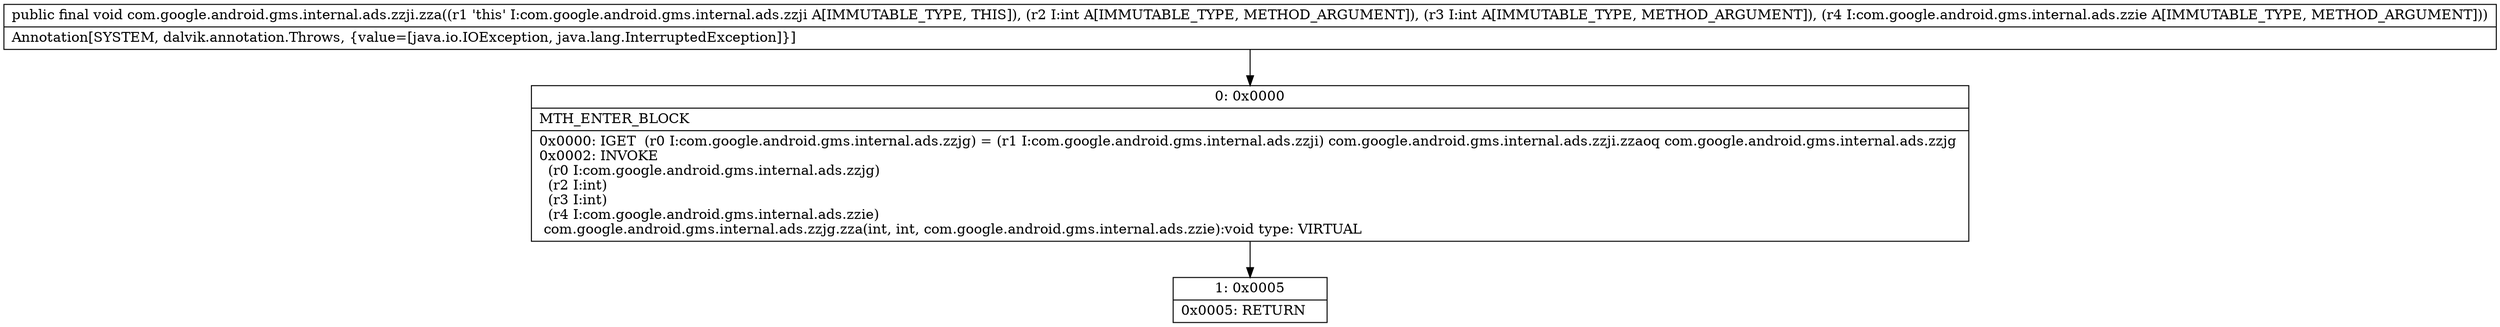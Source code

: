 digraph "CFG forcom.google.android.gms.internal.ads.zzji.zza(IILcom\/google\/android\/gms\/internal\/ads\/zzie;)V" {
Node_0 [shape=record,label="{0\:\ 0x0000|MTH_ENTER_BLOCK\l|0x0000: IGET  (r0 I:com.google.android.gms.internal.ads.zzjg) = (r1 I:com.google.android.gms.internal.ads.zzji) com.google.android.gms.internal.ads.zzji.zzaoq com.google.android.gms.internal.ads.zzjg \l0x0002: INVOKE  \l  (r0 I:com.google.android.gms.internal.ads.zzjg)\l  (r2 I:int)\l  (r3 I:int)\l  (r4 I:com.google.android.gms.internal.ads.zzie)\l com.google.android.gms.internal.ads.zzjg.zza(int, int, com.google.android.gms.internal.ads.zzie):void type: VIRTUAL \l}"];
Node_1 [shape=record,label="{1\:\ 0x0005|0x0005: RETURN   \l}"];
MethodNode[shape=record,label="{public final void com.google.android.gms.internal.ads.zzji.zza((r1 'this' I:com.google.android.gms.internal.ads.zzji A[IMMUTABLE_TYPE, THIS]), (r2 I:int A[IMMUTABLE_TYPE, METHOD_ARGUMENT]), (r3 I:int A[IMMUTABLE_TYPE, METHOD_ARGUMENT]), (r4 I:com.google.android.gms.internal.ads.zzie A[IMMUTABLE_TYPE, METHOD_ARGUMENT]))  | Annotation[SYSTEM, dalvik.annotation.Throws, \{value=[java.io.IOException, java.lang.InterruptedException]\}]\l}"];
MethodNode -> Node_0;
Node_0 -> Node_1;
}

